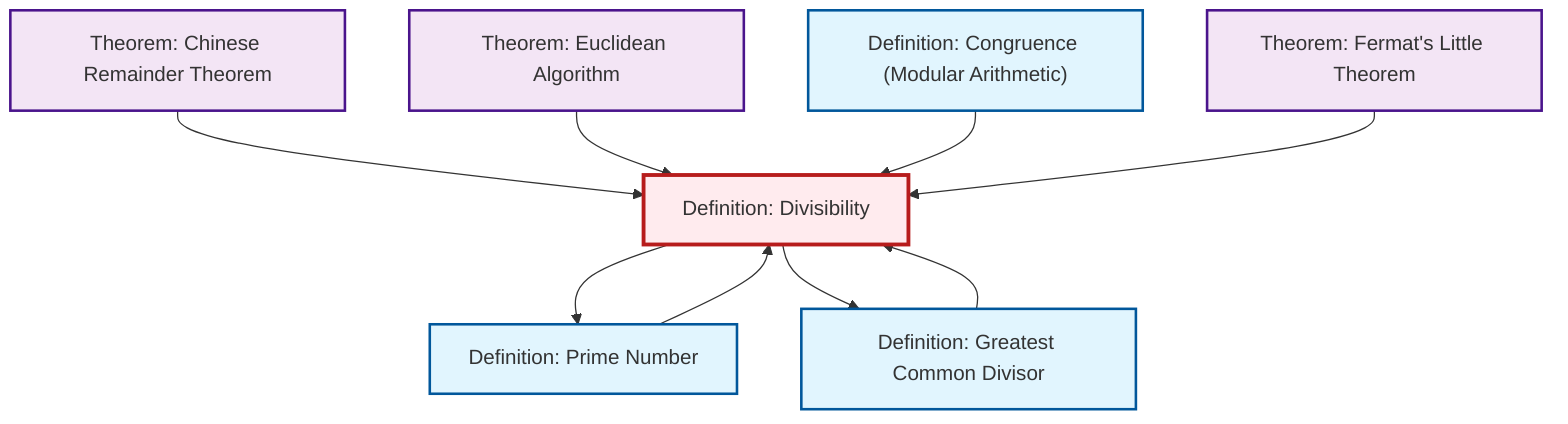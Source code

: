 graph TD
    classDef definition fill:#e1f5fe,stroke:#01579b,stroke-width:2px
    classDef theorem fill:#f3e5f5,stroke:#4a148c,stroke-width:2px
    classDef axiom fill:#fff3e0,stroke:#e65100,stroke-width:2px
    classDef example fill:#e8f5e9,stroke:#1b5e20,stroke-width:2px
    classDef current fill:#ffebee,stroke:#b71c1c,stroke-width:3px
    def-congruence["Definition: Congruence (Modular Arithmetic)"]:::definition
    thm-chinese-remainder["Theorem: Chinese Remainder Theorem"]:::theorem
    def-divisibility["Definition: Divisibility"]:::definition
    def-gcd["Definition: Greatest Common Divisor"]:::definition
    thm-euclidean-algorithm["Theorem: Euclidean Algorithm"]:::theorem
    thm-fermat-little["Theorem: Fermat's Little Theorem"]:::theorem
    def-prime["Definition: Prime Number"]:::definition
    def-prime --> def-divisibility
    def-gcd --> def-divisibility
    def-divisibility --> def-prime
    thm-chinese-remainder --> def-divisibility
    def-divisibility --> def-gcd
    thm-euclidean-algorithm --> def-divisibility
    def-congruence --> def-divisibility
    thm-fermat-little --> def-divisibility
    class def-divisibility current
